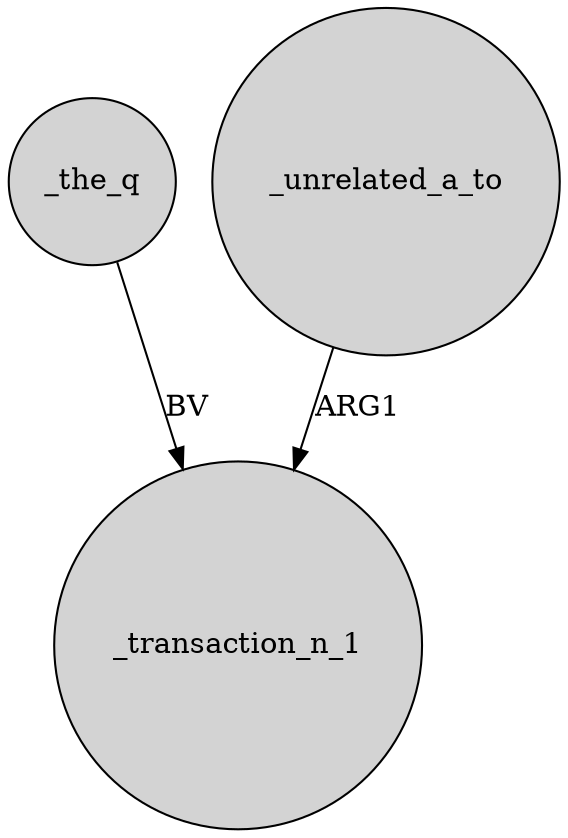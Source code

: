 digraph {
	node [shape=circle style=filled]
	_the_q -> _transaction_n_1 [label=BV]
	_unrelated_a_to -> _transaction_n_1 [label=ARG1]
}
